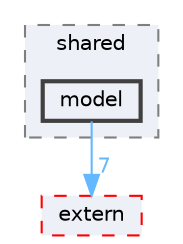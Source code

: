 digraph "/home/alexandros/Documents/PLT/V4/pokemon-championship/src/shared/model"
{
 // LATEX_PDF_SIZE
  bgcolor="transparent";
  edge [fontname=Helvetica,fontsize=10,labelfontname=Helvetica,labelfontsize=10];
  node [fontname=Helvetica,fontsize=10,shape=box,height=0.2,width=0.4];
  compound=true
  subgraph clusterdir_2ef585b5a5303ef1fc74fb08555317be {
    graph [ bgcolor="#edf0f7", pencolor="grey50", label="shared", fontname=Helvetica,fontsize=10 style="filled,dashed", URL="dir_2ef585b5a5303ef1fc74fb08555317be.html",tooltip=""]
  dir_7a160284600fc5a7638a9a1cf04081e9 [label="model", fillcolor="#edf0f7", color="grey25", style="filled,bold", URL="dir_7a160284600fc5a7638a9a1cf04081e9.html",tooltip=""];
  }
  dir_843d6cc933f16534f2c056f318fad5e1 [label="extern", fillcolor="#edf0f7", color="red", style="filled,dashed", URL="dir_843d6cc933f16534f2c056f318fad5e1.html",tooltip=""];
  dir_7a160284600fc5a7638a9a1cf04081e9->dir_843d6cc933f16534f2c056f318fad5e1 [headlabel="7", labeldistance=1.5 headhref="dir_000032_000025.html" color="steelblue1" fontcolor="steelblue1"];
}
